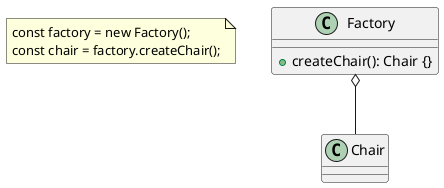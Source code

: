 @startuml
note as n2
const factory = new Factory();
const chair = factory.createChair();
end note

class Factory {
    + createChair(): Chair {}
}

class Chair {}

Factory o-- Chair
@enduml